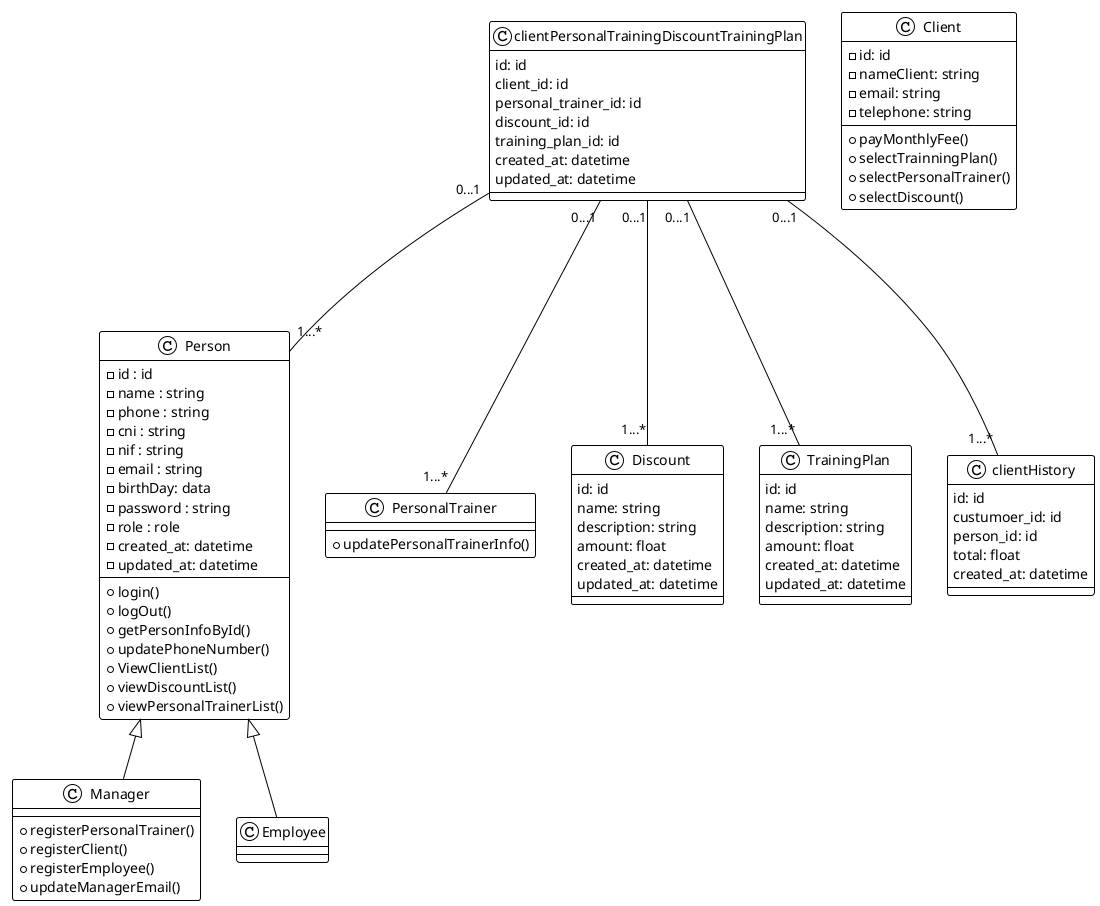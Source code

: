 @startuml Nogain
' !theme materia-outline
!theme plain

class Person {
  - id : id
  -name : string
  -phone : string
  -cni : string
  -nif : string
  -email : string
  -birthDay: data
  -password : string
  -role : role
  -created_at: datetime
  -updated_at: datetime

  +login()
  +logOut()
  +getPersonInfoById()
  +updatePhoneNumber()
  +ViewClientList()
  +viewDiscountList()
  +viewPersonalTrainerList()

}

class Client {
  -id: id
  -nameClient: string
  -email: string
  -telephone: string
  +payMonthlyFee()
  +selectTrainningPlan()
  +selectPersonalTrainer()
  +selectDiscount()
}


class PersonalTrainer {
  +updatePersonalTrainerInfo()

}


class Manager {
  +registerPersonalTrainer()
  +registerClient()
  +registerEmployee()
  +updateManagerEmail()
}


class Employee {

  ' +viewClientList()
  ' +viewPersonalTrainerList()
  ' +viewDiscountList()
}


class Discount {
  id: id
  name: string
  description: string
  amount: float
  created_at: datetime
  updated_at: datetime
}

class TrainingPlan {
  id: id
  name: string
  description: string
  amount: float
  created_at: datetime
  updated_at: datetime
}


class clientPersonalTrainingDiscountTrainingPlan {
  id: id
  client_id: id
  personal_trainer_id: id
  discount_id: id
  training_plan_id: id
  created_at: datetime
  updated_at: datetime
}

class clientHistory {
  id: id
  custumoer_id: id
  person_id: id
  total: float
  created_at: datetime
}


' enum Role {
'   MANAGER
'   EMPLOYEE
'   CUSTOMER
' }

' Person --- Role

' confirma se inheritance or aggregation

' Person  <|--  Client
' Person  <|--  PersonalTrainer
Person  <|--  Manager
Person  <|--  Employee

' clientHistory <|-- Client
' clientHistory <|-- Person

clientPersonalTrainingDiscountTrainingPlan "0...1" --- "1...*" Person
clientPersonalTrainingDiscountTrainingPlan "0...1" --- "1...*" PersonalTrainer
clientPersonalTrainingDiscountTrainingPlan "0...1" --- "1...*" Discount
clientPersonalTrainingDiscountTrainingPlan "0...1" --- "1...*" TrainingPlan
clientPersonalTrainingDiscountTrainingPlan "0...1"--- "1...*" clientHistory

@enduml